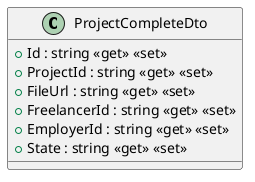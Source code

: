 @startuml
class ProjectCompleteDto {
    + Id : string <<get>> <<set>>
    + ProjectId : string <<get>> <<set>>
    + FileUrl : string <<get>> <<set>>
    + FreelancerId : string <<get>> <<set>>
    + EmployerId : string <<get>> <<set>>
    + State : string <<get>> <<set>>
}
@enduml
